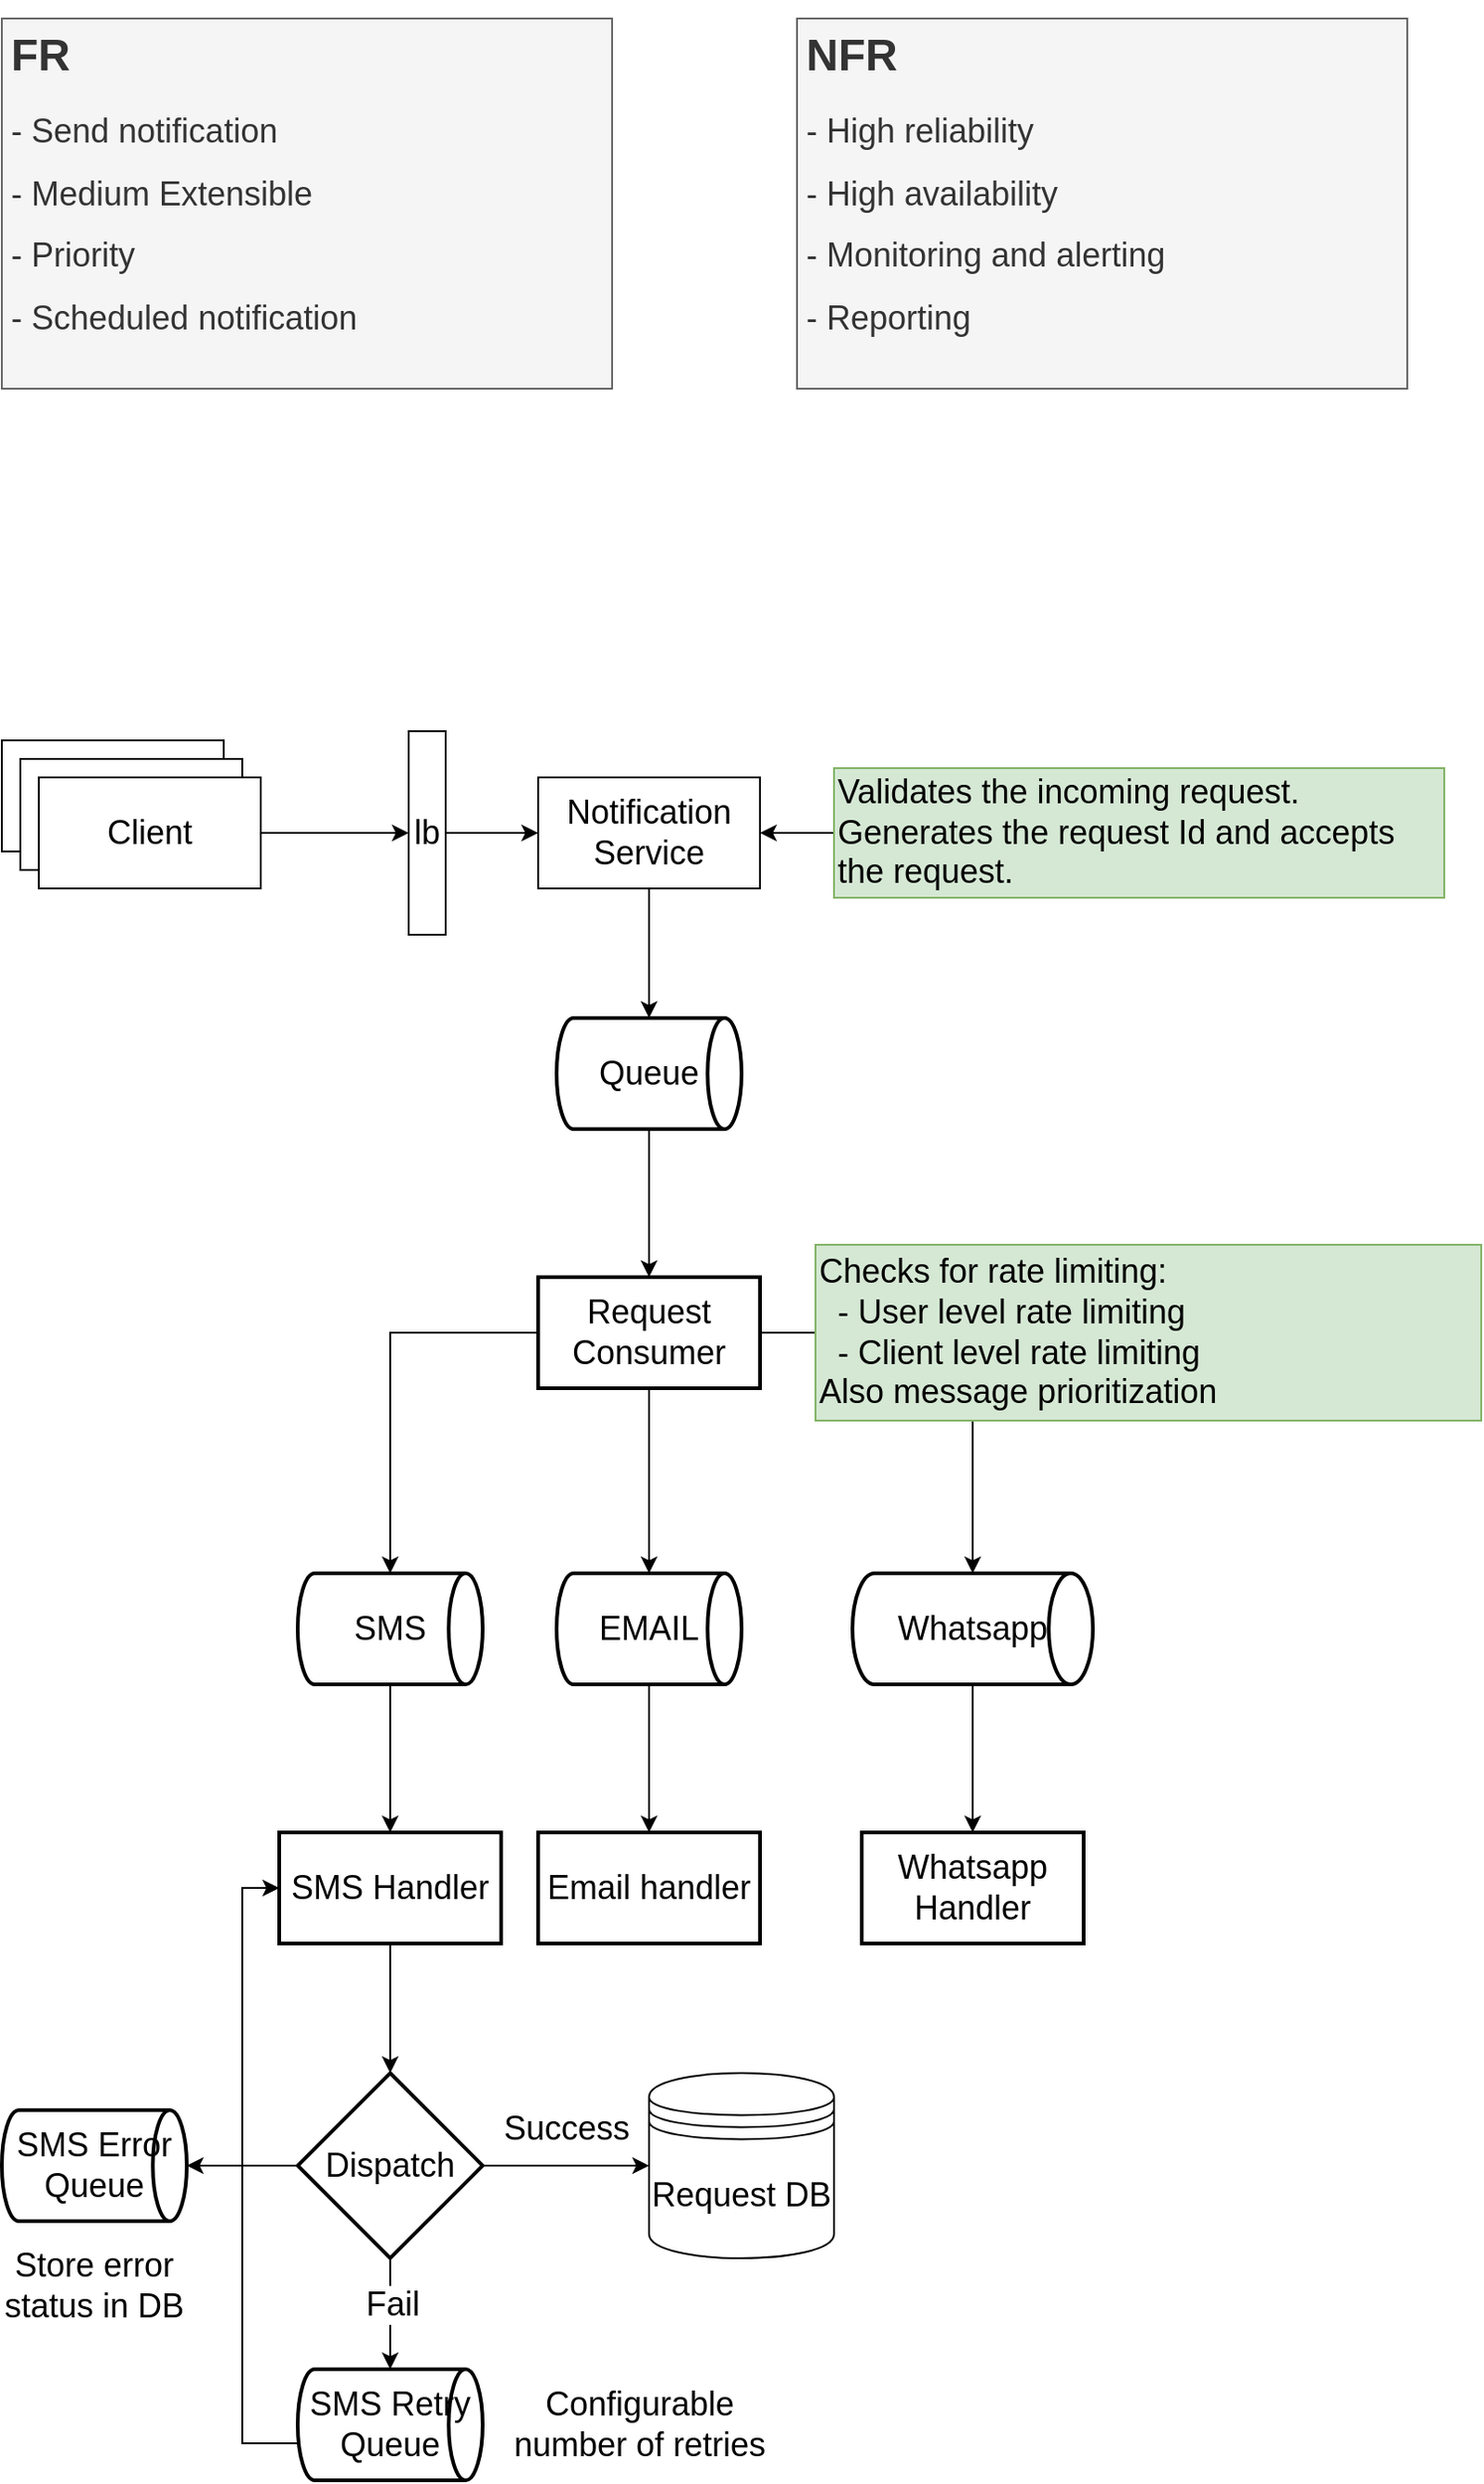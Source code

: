 <mxfile version="20.0.4" type="github"><diagram id="0Dd2cMO2O7rVlXc_mWoZ" name="Page-1"><mxGraphModel dx="1298" dy="764" grid="1" gridSize="10" guides="1" tooltips="1" connect="1" arrows="1" fold="1" page="1" pageScale="1" pageWidth="850" pageHeight="1100" math="0" shadow="0"><root><mxCell id="0"/><mxCell id="1" parent="0"/><mxCell id="BA62NRj0ivqC6DWOesn4-1" value="&lt;h1&gt;FR&lt;/h1&gt;&lt;p&gt;&lt;font style=&quot;font-size: 18px;&quot;&gt;- Send notification&lt;/font&gt;&lt;/p&gt;&lt;p&gt;&lt;font style=&quot;font-size: 18px;&quot;&gt;- Medium Extensible&lt;/font&gt;&lt;/p&gt;&lt;p&gt;&lt;font style=&quot;font-size: 18px;&quot;&gt;- Priority&lt;/font&gt;&lt;/p&gt;&lt;p&gt;&lt;font style=&quot;font-size: 18px;&quot;&gt;- Scheduled notification&lt;/font&gt;&lt;/p&gt;" style="text;html=1;strokeColor=#666666;fillColor=#f5f5f5;spacing=5;spacingTop=-20;whiteSpace=wrap;overflow=hidden;rounded=0;fontColor=#333333;" vertex="1" parent="1"><mxGeometry x="40" y="40" width="330" height="200" as="geometry"/></mxCell><mxCell id="BA62NRj0ivqC6DWOesn4-2" value="&lt;h1&gt;NFR&lt;/h1&gt;&lt;p&gt;&lt;font style=&quot;font-size: 18px;&quot;&gt;- High reliability&lt;/font&gt;&lt;/p&gt;&lt;p&gt;&lt;font style=&quot;font-size: 18px;&quot;&gt;- High availability&lt;/font&gt;&lt;/p&gt;&lt;p&gt;&lt;font style=&quot;font-size: 18px;&quot;&gt;- Monitoring and alerting&lt;/font&gt;&lt;/p&gt;&lt;p&gt;&lt;font style=&quot;font-size: 18px;&quot;&gt;- Reporting&lt;/font&gt;&lt;/p&gt;" style="text;html=1;strokeColor=#666666;fillColor=#f5f5f5;spacing=5;spacingTop=-20;whiteSpace=wrap;overflow=hidden;rounded=0;fontColor=#333333;" vertex="1" parent="1"><mxGeometry x="470" y="40" width="330" height="200" as="geometry"/></mxCell><mxCell id="BA62NRj0ivqC6DWOesn4-3" value="Client" style="rounded=0;whiteSpace=wrap;html=1;fontSize=18;" vertex="1" parent="1"><mxGeometry x="40" y="430" width="120" height="60" as="geometry"/></mxCell><mxCell id="BA62NRj0ivqC6DWOesn4-4" value="Client" style="rounded=0;whiteSpace=wrap;html=1;fontSize=18;" vertex="1" parent="1"><mxGeometry x="50" y="440" width="120" height="60" as="geometry"/></mxCell><mxCell id="BA62NRj0ivqC6DWOesn4-7" value="" style="edgeStyle=orthogonalEdgeStyle;rounded=0;orthogonalLoop=1;jettySize=auto;html=1;fontSize=18;" edge="1" parent="1" source="BA62NRj0ivqC6DWOesn4-5" target="BA62NRj0ivqC6DWOesn4-6"><mxGeometry relative="1" as="geometry"/></mxCell><mxCell id="BA62NRj0ivqC6DWOesn4-5" value="Client" style="rounded=0;whiteSpace=wrap;html=1;fontSize=18;" vertex="1" parent="1"><mxGeometry x="60" y="450" width="120" height="60" as="geometry"/></mxCell><mxCell id="BA62NRj0ivqC6DWOesn4-9" value="" style="edgeStyle=orthogonalEdgeStyle;rounded=0;orthogonalLoop=1;jettySize=auto;html=1;fontSize=18;" edge="1" parent="1" source="BA62NRj0ivqC6DWOesn4-6" target="BA62NRj0ivqC6DWOesn4-8"><mxGeometry relative="1" as="geometry"/></mxCell><mxCell id="BA62NRj0ivqC6DWOesn4-6" value="lb" style="whiteSpace=wrap;html=1;fontSize=18;rounded=0;" vertex="1" parent="1"><mxGeometry x="260" y="425" width="20" height="110" as="geometry"/></mxCell><mxCell id="BA62NRj0ivqC6DWOesn4-15" value="" style="edgeStyle=orthogonalEdgeStyle;rounded=0;orthogonalLoop=1;jettySize=auto;html=1;fontSize=18;" edge="1" parent="1" source="BA62NRj0ivqC6DWOesn4-8" target="BA62NRj0ivqC6DWOesn4-14"><mxGeometry relative="1" as="geometry"/></mxCell><mxCell id="BA62NRj0ivqC6DWOesn4-8" value="Notification Service" style="whiteSpace=wrap;html=1;fontSize=18;rounded=0;" vertex="1" parent="1"><mxGeometry x="330" y="450" width="120" height="60" as="geometry"/></mxCell><mxCell id="BA62NRj0ivqC6DWOesn4-13" value="" style="edgeStyle=orthogonalEdgeStyle;rounded=0;orthogonalLoop=1;jettySize=auto;html=1;fontSize=18;" edge="1" parent="1" source="BA62NRj0ivqC6DWOesn4-11" target="BA62NRj0ivqC6DWOesn4-8"><mxGeometry relative="1" as="geometry"/></mxCell><mxCell id="BA62NRj0ivqC6DWOesn4-11" value="Validates the incoming request. Generates the request Id and accepts the request." style="text;html=1;strokeColor=#82b366;fillColor=#d5e8d4;align=left;verticalAlign=middle;whiteSpace=wrap;rounded=0;fontSize=18;" vertex="1" parent="1"><mxGeometry x="490" y="445" width="330" height="70" as="geometry"/></mxCell><mxCell id="BA62NRj0ivqC6DWOesn4-17" value="" style="edgeStyle=orthogonalEdgeStyle;rounded=0;orthogonalLoop=1;jettySize=auto;html=1;fontSize=18;" edge="1" parent="1" source="BA62NRj0ivqC6DWOesn4-14" target="BA62NRj0ivqC6DWOesn4-16"><mxGeometry relative="1" as="geometry"/></mxCell><mxCell id="BA62NRj0ivqC6DWOesn4-14" value="Queue" style="strokeWidth=2;html=1;shape=mxgraph.flowchart.direct_data;whiteSpace=wrap;fontSize=18;" vertex="1" parent="1"><mxGeometry x="340" y="580" width="100" height="60" as="geometry"/></mxCell><mxCell id="BA62NRj0ivqC6DWOesn4-21" style="edgeStyle=orthogonalEdgeStyle;rounded=0;orthogonalLoop=1;jettySize=auto;html=1;entryX=0.5;entryY=0;entryDx=0;entryDy=0;entryPerimeter=0;fontSize=18;" edge="1" parent="1" source="BA62NRj0ivqC6DWOesn4-16" target="BA62NRj0ivqC6DWOesn4-20"><mxGeometry relative="1" as="geometry"/></mxCell><mxCell id="BA62NRj0ivqC6DWOesn4-23" value="" style="edgeStyle=orthogonalEdgeStyle;rounded=0;orthogonalLoop=1;jettySize=auto;html=1;fontSize=18;" edge="1" parent="1" source="BA62NRj0ivqC6DWOesn4-16" target="BA62NRj0ivqC6DWOesn4-22"><mxGeometry relative="1" as="geometry"/></mxCell><mxCell id="BA62NRj0ivqC6DWOesn4-25" style="edgeStyle=orthogonalEdgeStyle;rounded=0;orthogonalLoop=1;jettySize=auto;html=1;fontSize=18;" edge="1" parent="1" source="BA62NRj0ivqC6DWOesn4-16" target="BA62NRj0ivqC6DWOesn4-24"><mxGeometry relative="1" as="geometry"/></mxCell><mxCell id="BA62NRj0ivqC6DWOesn4-16" value="Request Consumer" style="whiteSpace=wrap;html=1;fontSize=18;strokeWidth=2;" vertex="1" parent="1"><mxGeometry x="330" y="720" width="120" height="60" as="geometry"/></mxCell><mxCell id="BA62NRj0ivqC6DWOesn4-18" value="Checks for rate limiting:&lt;br&gt;&amp;nbsp; - User level rate limiting&lt;br&gt;&amp;nbsp; - Client level rate limiting&lt;br&gt;Also message prioritization" style="text;html=1;strokeColor=#82b366;fillColor=#d5e8d4;align=left;verticalAlign=middle;whiteSpace=wrap;rounded=0;fontSize=18;" vertex="1" parent="1"><mxGeometry x="480" y="702.5" width="360" height="95" as="geometry"/></mxCell><mxCell id="BA62NRj0ivqC6DWOesn4-27" value="" style="edgeStyle=orthogonalEdgeStyle;rounded=0;orthogonalLoop=1;jettySize=auto;html=1;fontSize=18;" edge="1" parent="1" source="BA62NRj0ivqC6DWOesn4-20" target="BA62NRj0ivqC6DWOesn4-26"><mxGeometry relative="1" as="geometry"/></mxCell><mxCell id="BA62NRj0ivqC6DWOesn4-20" value="SMS" style="strokeWidth=2;html=1;shape=mxgraph.flowchart.direct_data;whiteSpace=wrap;fontSize=18;" vertex="1" parent="1"><mxGeometry x="200" y="880" width="100" height="60" as="geometry"/></mxCell><mxCell id="BA62NRj0ivqC6DWOesn4-29" value="" style="edgeStyle=orthogonalEdgeStyle;rounded=0;orthogonalLoop=1;jettySize=auto;html=1;fontSize=18;" edge="1" parent="1" source="BA62NRj0ivqC6DWOesn4-22" target="BA62NRj0ivqC6DWOesn4-28"><mxGeometry relative="1" as="geometry"/></mxCell><mxCell id="BA62NRj0ivqC6DWOesn4-22" value="EMAIL" style="strokeWidth=2;html=1;shape=mxgraph.flowchart.direct_data;whiteSpace=wrap;fontSize=18;" vertex="1" parent="1"><mxGeometry x="340" y="880" width="100" height="60" as="geometry"/></mxCell><mxCell id="BA62NRj0ivqC6DWOesn4-31" value="" style="edgeStyle=orthogonalEdgeStyle;rounded=0;orthogonalLoop=1;jettySize=auto;html=1;fontSize=18;" edge="1" parent="1" source="BA62NRj0ivqC6DWOesn4-24" target="BA62NRj0ivqC6DWOesn4-30"><mxGeometry relative="1" as="geometry"/></mxCell><mxCell id="BA62NRj0ivqC6DWOesn4-24" value="Whatsapp" style="strokeWidth=2;html=1;shape=mxgraph.flowchart.direct_data;whiteSpace=wrap;fontSize=18;" vertex="1" parent="1"><mxGeometry x="500" y="880" width="130" height="60" as="geometry"/></mxCell><mxCell id="BA62NRj0ivqC6DWOesn4-33" value="" style="edgeStyle=orthogonalEdgeStyle;rounded=0;orthogonalLoop=1;jettySize=auto;html=1;fontSize=18;" edge="1" parent="1" source="BA62NRj0ivqC6DWOesn4-26" target="BA62NRj0ivqC6DWOesn4-32"><mxGeometry relative="1" as="geometry"/></mxCell><mxCell id="BA62NRj0ivqC6DWOesn4-26" value="SMS Handler" style="whiteSpace=wrap;html=1;fontSize=18;strokeWidth=2;" vertex="1" parent="1"><mxGeometry x="190" y="1020" width="120" height="60" as="geometry"/></mxCell><mxCell id="BA62NRj0ivqC6DWOesn4-28" value="Email handler" style="whiteSpace=wrap;html=1;fontSize=18;strokeWidth=2;" vertex="1" parent="1"><mxGeometry x="330" y="1020" width="120" height="60" as="geometry"/></mxCell><mxCell id="BA62NRj0ivqC6DWOesn4-30" value="Whatsapp Handler" style="whiteSpace=wrap;html=1;fontSize=18;strokeWidth=2;" vertex="1" parent="1"><mxGeometry x="505" y="1020" width="120" height="60" as="geometry"/></mxCell><mxCell id="BA62NRj0ivqC6DWOesn4-35" value="" style="edgeStyle=orthogonalEdgeStyle;rounded=0;orthogonalLoop=1;jettySize=auto;html=1;fontSize=18;entryX=0;entryY=0.5;entryDx=0;entryDy=0;" edge="1" parent="1" source="BA62NRj0ivqC6DWOesn4-32" target="BA62NRj0ivqC6DWOesn4-37"><mxGeometry relative="1" as="geometry"><mxPoint x="370" y="1200" as="targetPoint"/></mxGeometry></mxCell><mxCell id="BA62NRj0ivqC6DWOesn4-42" value="" style="edgeStyle=orthogonalEdgeStyle;rounded=0;orthogonalLoop=1;jettySize=auto;html=1;fontSize=18;" edge="1" parent="1" source="BA62NRj0ivqC6DWOesn4-32" target="BA62NRj0ivqC6DWOesn4-41"><mxGeometry relative="1" as="geometry"/></mxCell><mxCell id="BA62NRj0ivqC6DWOesn4-43" value="Fail" style="edgeLabel;html=1;align=center;verticalAlign=middle;resizable=0;points=[];fontSize=18;" vertex="1" connectable="0" parent="BA62NRj0ivqC6DWOesn4-42"><mxGeometry x="-0.217" y="1" relative="1" as="geometry"><mxPoint y="1" as="offset"/></mxGeometry></mxCell><mxCell id="BA62NRj0ivqC6DWOesn4-47" value="" style="edgeStyle=orthogonalEdgeStyle;rounded=0;orthogonalLoop=1;jettySize=auto;html=1;fontSize=18;" edge="1" parent="1" source="BA62NRj0ivqC6DWOesn4-32" target="BA62NRj0ivqC6DWOesn4-46"><mxGeometry relative="1" as="geometry"/></mxCell><mxCell id="BA62NRj0ivqC6DWOesn4-32" value="Dispatch" style="strokeWidth=2;html=1;shape=mxgraph.flowchart.decision;whiteSpace=wrap;fontSize=18;" vertex="1" parent="1"><mxGeometry x="200" y="1150" width="100" height="100" as="geometry"/></mxCell><mxCell id="BA62NRj0ivqC6DWOesn4-36" value="Success" style="text;html=1;align=center;verticalAlign=middle;resizable=0;points=[];autosize=1;strokeColor=none;fillColor=none;fontSize=18;" vertex="1" parent="1"><mxGeometry x="300" y="1160" width="90" height="40" as="geometry"/></mxCell><mxCell id="BA62NRj0ivqC6DWOesn4-37" value="Request DB" style="shape=datastore;whiteSpace=wrap;html=1;fontSize=18;" vertex="1" parent="1"><mxGeometry x="390" y="1150" width="100" height="100" as="geometry"/></mxCell><mxCell id="BA62NRj0ivqC6DWOesn4-45" style="edgeStyle=orthogonalEdgeStyle;rounded=0;orthogonalLoop=1;jettySize=auto;html=1;entryX=0;entryY=0.5;entryDx=0;entryDy=0;fontSize=18;" edge="1" parent="1" source="BA62NRj0ivqC6DWOesn4-41" target="BA62NRj0ivqC6DWOesn4-26"><mxGeometry relative="1" as="geometry"><Array as="points"><mxPoint x="170" y="1350"/><mxPoint x="170" y="1050"/></Array></mxGeometry></mxCell><mxCell id="BA62NRj0ivqC6DWOesn4-41" value="SMS Retry Queue" style="strokeWidth=2;html=1;shape=mxgraph.flowchart.direct_data;whiteSpace=wrap;fontSize=18;" vertex="1" parent="1"><mxGeometry x="200" y="1310" width="100" height="60" as="geometry"/></mxCell><mxCell id="BA62NRj0ivqC6DWOesn4-44" value="Configurable number of retries" style="text;html=1;strokeColor=none;fillColor=none;align=center;verticalAlign=middle;whiteSpace=wrap;rounded=0;fontSize=18;" vertex="1" parent="1"><mxGeometry x="310" y="1320" width="150" height="40" as="geometry"/></mxCell><mxCell id="BA62NRj0ivqC6DWOesn4-46" value="SMS Error Queue" style="strokeWidth=2;html=1;shape=mxgraph.flowchart.direct_data;whiteSpace=wrap;fontSize=18;" vertex="1" parent="1"><mxGeometry x="40" y="1170" width="100" height="60" as="geometry"/></mxCell><mxCell id="BA62NRj0ivqC6DWOesn4-48" value="Store error status in DB" style="text;html=1;strokeColor=none;fillColor=none;align=center;verticalAlign=middle;whiteSpace=wrap;rounded=0;fontSize=18;" vertex="1" parent="1"><mxGeometry x="40" y="1230" width="100" height="70" as="geometry"/></mxCell></root></mxGraphModel></diagram></mxfile>